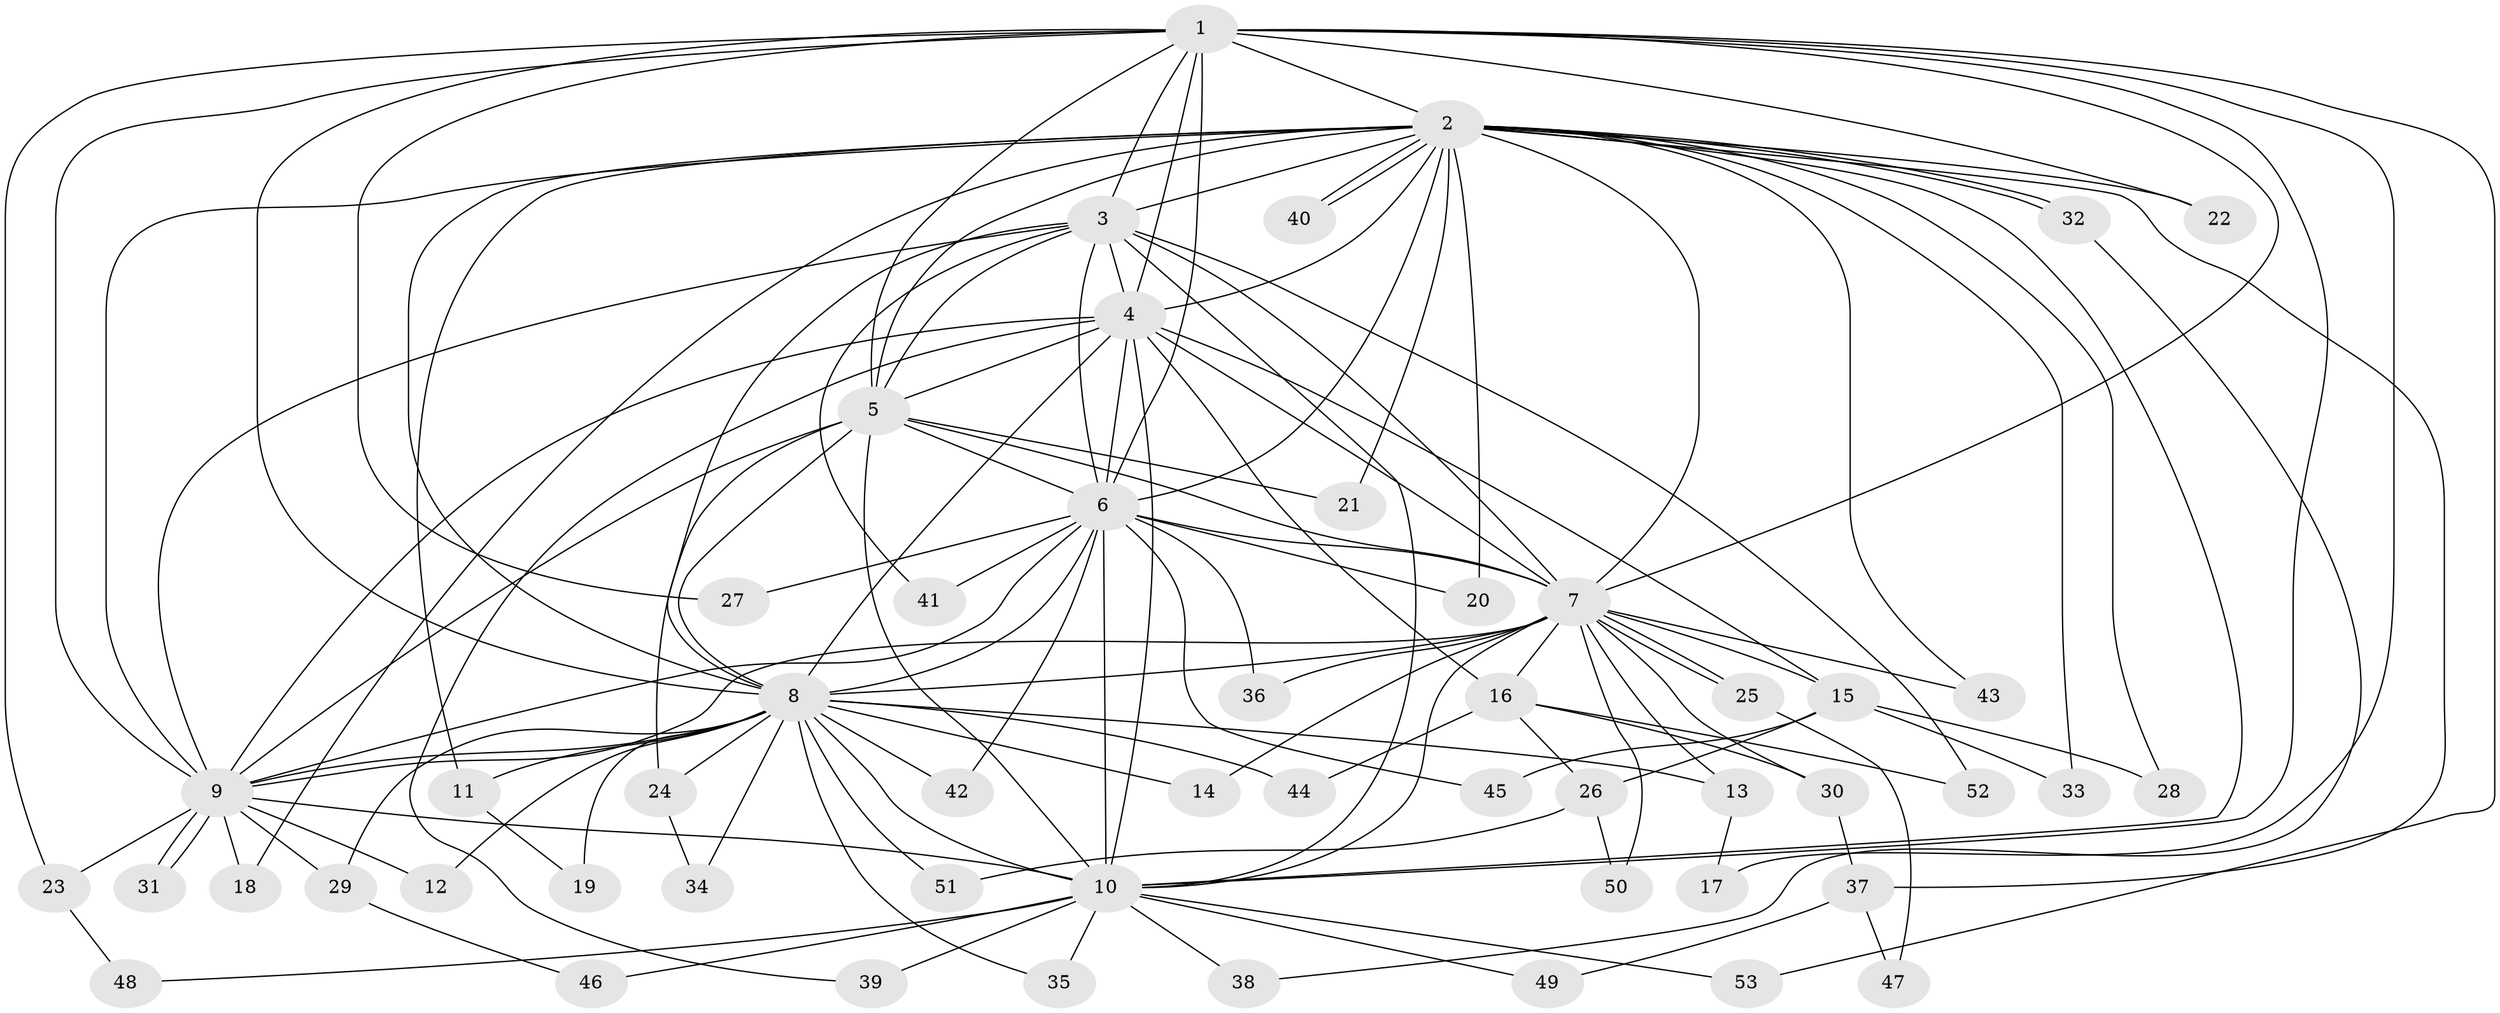 // Generated by graph-tools (version 1.1) at 2025/49/03/09/25 03:49:39]
// undirected, 53 vertices, 131 edges
graph export_dot {
graph [start="1"]
  node [color=gray90,style=filled];
  1;
  2;
  3;
  4;
  5;
  6;
  7;
  8;
  9;
  10;
  11;
  12;
  13;
  14;
  15;
  16;
  17;
  18;
  19;
  20;
  21;
  22;
  23;
  24;
  25;
  26;
  27;
  28;
  29;
  30;
  31;
  32;
  33;
  34;
  35;
  36;
  37;
  38;
  39;
  40;
  41;
  42;
  43;
  44;
  45;
  46;
  47;
  48;
  49;
  50;
  51;
  52;
  53;
  1 -- 2;
  1 -- 3;
  1 -- 4;
  1 -- 5;
  1 -- 6;
  1 -- 7;
  1 -- 8;
  1 -- 9;
  1 -- 10;
  1 -- 17;
  1 -- 22;
  1 -- 23;
  1 -- 27;
  1 -- 53;
  2 -- 3;
  2 -- 4;
  2 -- 5;
  2 -- 6;
  2 -- 7;
  2 -- 8;
  2 -- 9;
  2 -- 10;
  2 -- 11;
  2 -- 18;
  2 -- 20;
  2 -- 21;
  2 -- 22;
  2 -- 28;
  2 -- 32;
  2 -- 32;
  2 -- 33;
  2 -- 37;
  2 -- 40;
  2 -- 40;
  2 -- 43;
  3 -- 4;
  3 -- 5;
  3 -- 6;
  3 -- 7;
  3 -- 8;
  3 -- 9;
  3 -- 10;
  3 -- 41;
  3 -- 52;
  4 -- 5;
  4 -- 6;
  4 -- 7;
  4 -- 8;
  4 -- 9;
  4 -- 10;
  4 -- 15;
  4 -- 16;
  4 -- 39;
  5 -- 6;
  5 -- 7;
  5 -- 8;
  5 -- 9;
  5 -- 10;
  5 -- 21;
  5 -- 24;
  6 -- 7;
  6 -- 8;
  6 -- 9;
  6 -- 10;
  6 -- 20;
  6 -- 27;
  6 -- 36;
  6 -- 41;
  6 -- 42;
  6 -- 45;
  7 -- 8;
  7 -- 9;
  7 -- 10;
  7 -- 13;
  7 -- 14;
  7 -- 15;
  7 -- 16;
  7 -- 25;
  7 -- 25;
  7 -- 30;
  7 -- 36;
  7 -- 43;
  7 -- 50;
  8 -- 9;
  8 -- 10;
  8 -- 11;
  8 -- 12;
  8 -- 13;
  8 -- 14;
  8 -- 19;
  8 -- 24;
  8 -- 29;
  8 -- 34;
  8 -- 35;
  8 -- 42;
  8 -- 44;
  8 -- 51;
  9 -- 10;
  9 -- 12;
  9 -- 18;
  9 -- 23;
  9 -- 29;
  9 -- 31;
  9 -- 31;
  10 -- 35;
  10 -- 38;
  10 -- 39;
  10 -- 46;
  10 -- 48;
  10 -- 49;
  10 -- 53;
  11 -- 19;
  13 -- 17;
  15 -- 26;
  15 -- 28;
  15 -- 33;
  15 -- 45;
  16 -- 26;
  16 -- 30;
  16 -- 44;
  16 -- 52;
  23 -- 48;
  24 -- 34;
  25 -- 47;
  26 -- 50;
  26 -- 51;
  29 -- 46;
  30 -- 37;
  32 -- 38;
  37 -- 47;
  37 -- 49;
}
